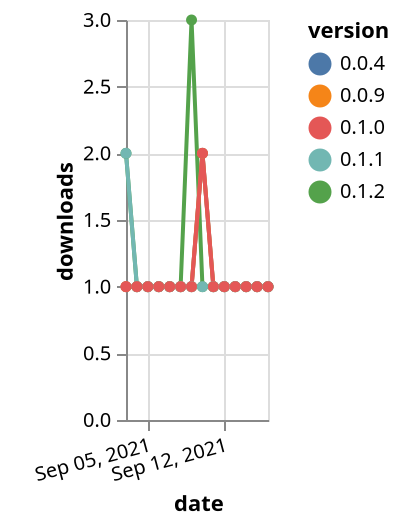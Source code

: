 {"$schema": "https://vega.github.io/schema/vega-lite/v5.json", "description": "A simple bar chart with embedded data.", "data": {"values": [{"date": "2021-09-03", "total": 67, "delta": 2, "version": "0.1.2"}, {"date": "2021-09-04", "total": 68, "delta": 1, "version": "0.1.2"}, {"date": "2021-09-05", "total": 69, "delta": 1, "version": "0.1.2"}, {"date": "2021-09-06", "total": 70, "delta": 1, "version": "0.1.2"}, {"date": "2021-09-07", "total": 71, "delta": 1, "version": "0.1.2"}, {"date": "2021-09-08", "total": 72, "delta": 1, "version": "0.1.2"}, {"date": "2021-09-09", "total": 75, "delta": 3, "version": "0.1.2"}, {"date": "2021-09-10", "total": 76, "delta": 1, "version": "0.1.2"}, {"date": "2021-09-11", "total": 77, "delta": 1, "version": "0.1.2"}, {"date": "2021-09-12", "total": 78, "delta": 1, "version": "0.1.2"}, {"date": "2021-09-13", "total": 79, "delta": 1, "version": "0.1.2"}, {"date": "2021-09-14", "total": 80, "delta": 1, "version": "0.1.2"}, {"date": "2021-09-15", "total": 81, "delta": 1, "version": "0.1.2"}, {"date": "2021-09-16", "total": 82, "delta": 1, "version": "0.1.2"}, {"date": "2021-09-03", "total": 129, "delta": 1, "version": "0.0.4"}, {"date": "2021-09-04", "total": 130, "delta": 1, "version": "0.0.4"}, {"date": "2021-09-05", "total": 131, "delta": 1, "version": "0.0.4"}, {"date": "2021-09-06", "total": 132, "delta": 1, "version": "0.0.4"}, {"date": "2021-09-07", "total": 133, "delta": 1, "version": "0.0.4"}, {"date": "2021-09-08", "total": 134, "delta": 1, "version": "0.0.4"}, {"date": "2021-09-09", "total": 135, "delta": 1, "version": "0.0.4"}, {"date": "2021-09-10", "total": 137, "delta": 2, "version": "0.0.4"}, {"date": "2021-09-11", "total": 138, "delta": 1, "version": "0.0.4"}, {"date": "2021-09-12", "total": 139, "delta": 1, "version": "0.0.4"}, {"date": "2021-09-13", "total": 140, "delta": 1, "version": "0.0.4"}, {"date": "2021-09-14", "total": 141, "delta": 1, "version": "0.0.4"}, {"date": "2021-09-15", "total": 142, "delta": 1, "version": "0.0.4"}, {"date": "2021-09-16", "total": 143, "delta": 1, "version": "0.0.4"}, {"date": "2021-09-03", "total": 124, "delta": 1, "version": "0.0.9"}, {"date": "2021-09-04", "total": 125, "delta": 1, "version": "0.0.9"}, {"date": "2021-09-05", "total": 126, "delta": 1, "version": "0.0.9"}, {"date": "2021-09-06", "total": 127, "delta": 1, "version": "0.0.9"}, {"date": "2021-09-07", "total": 128, "delta": 1, "version": "0.0.9"}, {"date": "2021-09-08", "total": 129, "delta": 1, "version": "0.0.9"}, {"date": "2021-09-09", "total": 130, "delta": 1, "version": "0.0.9"}, {"date": "2021-09-10", "total": 132, "delta": 2, "version": "0.0.9"}, {"date": "2021-09-11", "total": 133, "delta": 1, "version": "0.0.9"}, {"date": "2021-09-12", "total": 134, "delta": 1, "version": "0.0.9"}, {"date": "2021-09-13", "total": 135, "delta": 1, "version": "0.0.9"}, {"date": "2021-09-14", "total": 136, "delta": 1, "version": "0.0.9"}, {"date": "2021-09-15", "total": 137, "delta": 1, "version": "0.0.9"}, {"date": "2021-09-16", "total": 138, "delta": 1, "version": "0.0.9"}, {"date": "2021-09-03", "total": 116, "delta": 2, "version": "0.1.1"}, {"date": "2021-09-04", "total": 117, "delta": 1, "version": "0.1.1"}, {"date": "2021-09-05", "total": 118, "delta": 1, "version": "0.1.1"}, {"date": "2021-09-06", "total": 119, "delta": 1, "version": "0.1.1"}, {"date": "2021-09-07", "total": 120, "delta": 1, "version": "0.1.1"}, {"date": "2021-09-08", "total": 121, "delta": 1, "version": "0.1.1"}, {"date": "2021-09-09", "total": 122, "delta": 1, "version": "0.1.1"}, {"date": "2021-09-10", "total": 123, "delta": 1, "version": "0.1.1"}, {"date": "2021-09-11", "total": 124, "delta": 1, "version": "0.1.1"}, {"date": "2021-09-12", "total": 125, "delta": 1, "version": "0.1.1"}, {"date": "2021-09-13", "total": 126, "delta": 1, "version": "0.1.1"}, {"date": "2021-09-14", "total": 127, "delta": 1, "version": "0.1.1"}, {"date": "2021-09-15", "total": 128, "delta": 1, "version": "0.1.1"}, {"date": "2021-09-16", "total": 129, "delta": 1, "version": "0.1.1"}, {"date": "2021-09-03", "total": 120, "delta": 1, "version": "0.1.0"}, {"date": "2021-09-04", "total": 121, "delta": 1, "version": "0.1.0"}, {"date": "2021-09-05", "total": 122, "delta": 1, "version": "0.1.0"}, {"date": "2021-09-06", "total": 123, "delta": 1, "version": "0.1.0"}, {"date": "2021-09-07", "total": 124, "delta": 1, "version": "0.1.0"}, {"date": "2021-09-08", "total": 125, "delta": 1, "version": "0.1.0"}, {"date": "2021-09-09", "total": 126, "delta": 1, "version": "0.1.0"}, {"date": "2021-09-10", "total": 128, "delta": 2, "version": "0.1.0"}, {"date": "2021-09-11", "total": 129, "delta": 1, "version": "0.1.0"}, {"date": "2021-09-12", "total": 130, "delta": 1, "version": "0.1.0"}, {"date": "2021-09-13", "total": 131, "delta": 1, "version": "0.1.0"}, {"date": "2021-09-14", "total": 132, "delta": 1, "version": "0.1.0"}, {"date": "2021-09-15", "total": 133, "delta": 1, "version": "0.1.0"}, {"date": "2021-09-16", "total": 134, "delta": 1, "version": "0.1.0"}]}, "width": "container", "mark": {"type": "line", "point": {"filled": true}}, "encoding": {"x": {"field": "date", "type": "temporal", "timeUnit": "yearmonthdate", "title": "date", "axis": {"labelAngle": -15}}, "y": {"field": "delta", "type": "quantitative", "title": "downloads"}, "color": {"field": "version", "type": "nominal"}, "tooltip": {"field": "delta"}}}